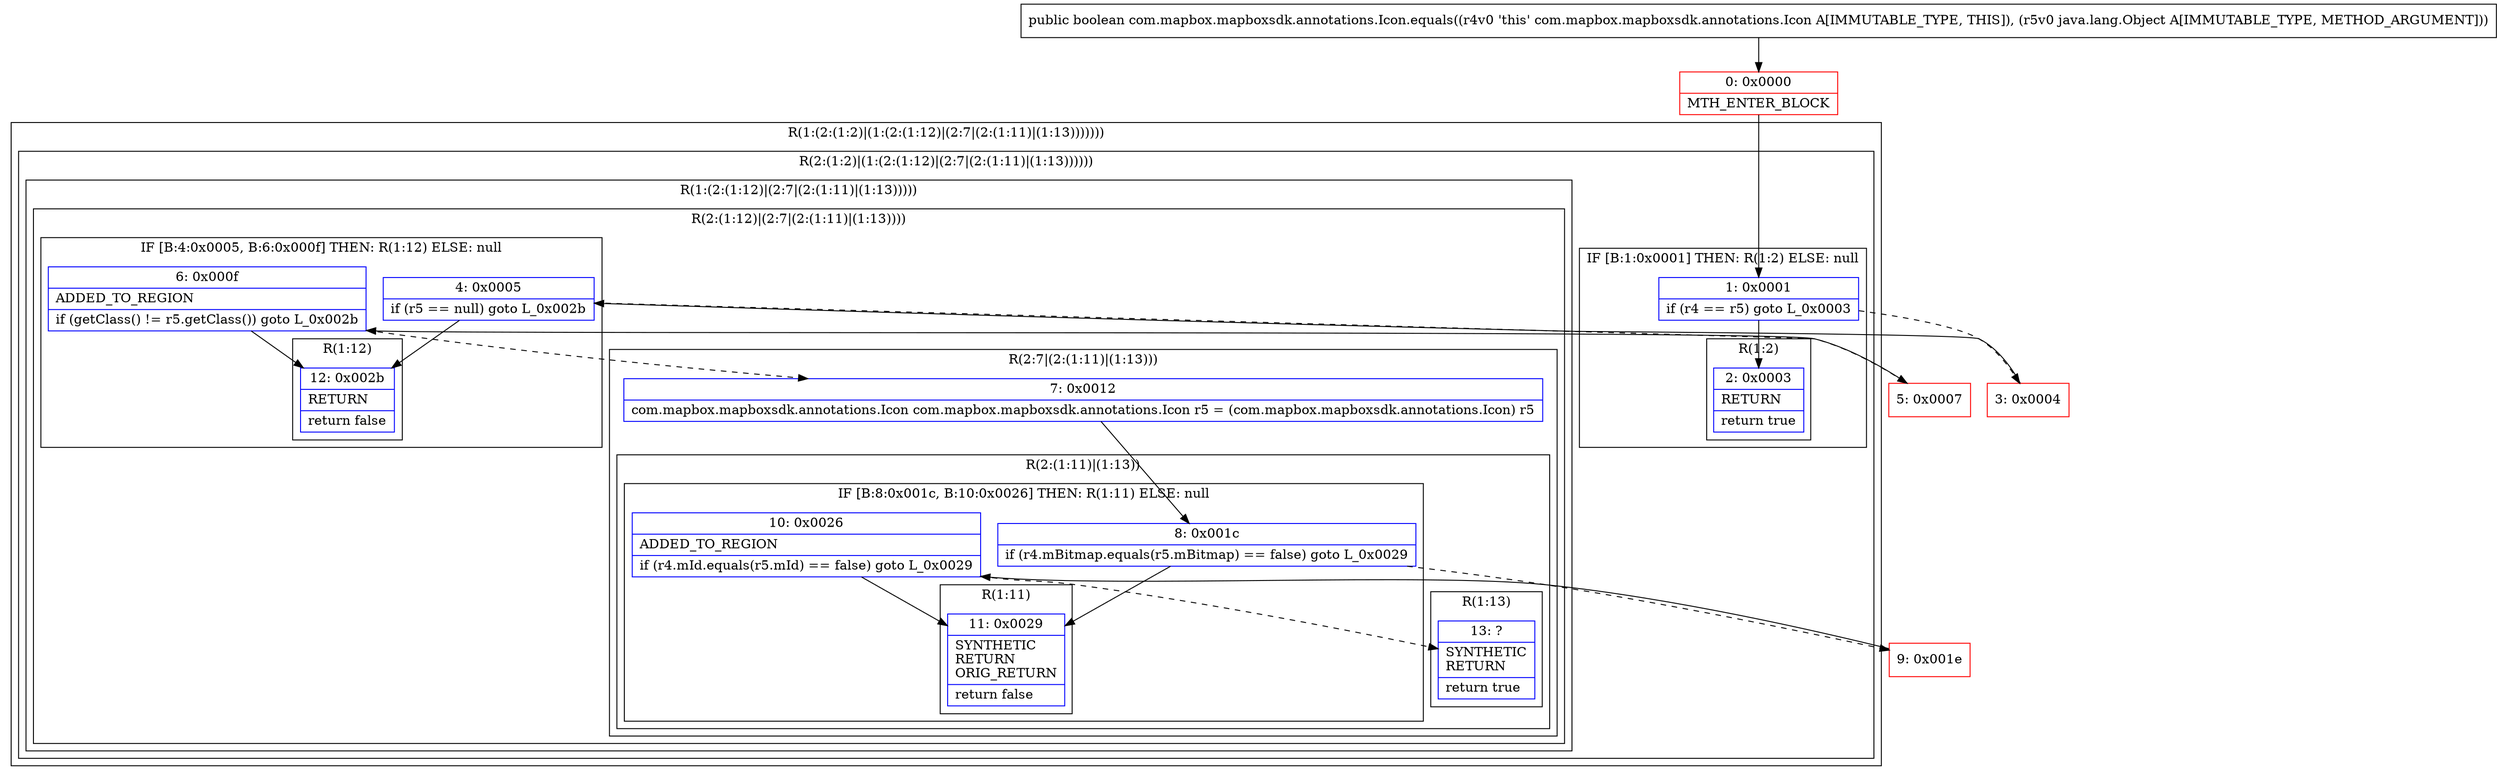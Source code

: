 digraph "CFG forcom.mapbox.mapboxsdk.annotations.Icon.equals(Ljava\/lang\/Object;)Z" {
subgraph cluster_Region_1992569604 {
label = "R(1:(2:(1:2)|(1:(2:(1:12)|(2:7|(2:(1:11)|(1:13)))))))";
node [shape=record,color=blue];
subgraph cluster_Region_1430458028 {
label = "R(2:(1:2)|(1:(2:(1:12)|(2:7|(2:(1:11)|(1:13))))))";
node [shape=record,color=blue];
subgraph cluster_IfRegion_1161226767 {
label = "IF [B:1:0x0001] THEN: R(1:2) ELSE: null";
node [shape=record,color=blue];
Node_1 [shape=record,label="{1\:\ 0x0001|if (r4 == r5) goto L_0x0003\l}"];
subgraph cluster_Region_242346401 {
label = "R(1:2)";
node [shape=record,color=blue];
Node_2 [shape=record,label="{2\:\ 0x0003|RETURN\l|return true\l}"];
}
}
subgraph cluster_Region_1509603192 {
label = "R(1:(2:(1:12)|(2:7|(2:(1:11)|(1:13)))))";
node [shape=record,color=blue];
subgraph cluster_Region_335668357 {
label = "R(2:(1:12)|(2:7|(2:(1:11)|(1:13))))";
node [shape=record,color=blue];
subgraph cluster_IfRegion_1721041560 {
label = "IF [B:4:0x0005, B:6:0x000f] THEN: R(1:12) ELSE: null";
node [shape=record,color=blue];
Node_4 [shape=record,label="{4\:\ 0x0005|if (r5 == null) goto L_0x002b\l}"];
Node_6 [shape=record,label="{6\:\ 0x000f|ADDED_TO_REGION\l|if (getClass() != r5.getClass()) goto L_0x002b\l}"];
subgraph cluster_Region_1739117322 {
label = "R(1:12)";
node [shape=record,color=blue];
Node_12 [shape=record,label="{12\:\ 0x002b|RETURN\l|return false\l}"];
}
}
subgraph cluster_Region_495147569 {
label = "R(2:7|(2:(1:11)|(1:13)))";
node [shape=record,color=blue];
Node_7 [shape=record,label="{7\:\ 0x0012|com.mapbox.mapboxsdk.annotations.Icon com.mapbox.mapboxsdk.annotations.Icon r5 = (com.mapbox.mapboxsdk.annotations.Icon) r5\l}"];
subgraph cluster_Region_1801841136 {
label = "R(2:(1:11)|(1:13))";
node [shape=record,color=blue];
subgraph cluster_IfRegion_1295156495 {
label = "IF [B:8:0x001c, B:10:0x0026] THEN: R(1:11) ELSE: null";
node [shape=record,color=blue];
Node_8 [shape=record,label="{8\:\ 0x001c|if (r4.mBitmap.equals(r5.mBitmap) == false) goto L_0x0029\l}"];
Node_10 [shape=record,label="{10\:\ 0x0026|ADDED_TO_REGION\l|if (r4.mId.equals(r5.mId) == false) goto L_0x0029\l}"];
subgraph cluster_Region_1893408213 {
label = "R(1:11)";
node [shape=record,color=blue];
Node_11 [shape=record,label="{11\:\ 0x0029|SYNTHETIC\lRETURN\lORIG_RETURN\l|return false\l}"];
}
}
subgraph cluster_Region_1049907348 {
label = "R(1:13)";
node [shape=record,color=blue];
Node_13 [shape=record,label="{13\:\ ?|SYNTHETIC\lRETURN\l|return true\l}"];
}
}
}
}
}
}
}
Node_0 [shape=record,color=red,label="{0\:\ 0x0000|MTH_ENTER_BLOCK\l}"];
Node_3 [shape=record,color=red,label="{3\:\ 0x0004}"];
Node_5 [shape=record,color=red,label="{5\:\ 0x0007}"];
Node_9 [shape=record,color=red,label="{9\:\ 0x001e}"];
MethodNode[shape=record,label="{public boolean com.mapbox.mapboxsdk.annotations.Icon.equals((r4v0 'this' com.mapbox.mapboxsdk.annotations.Icon A[IMMUTABLE_TYPE, THIS]), (r5v0 java.lang.Object A[IMMUTABLE_TYPE, METHOD_ARGUMENT])) }"];
MethodNode -> Node_0;
Node_1 -> Node_2;
Node_1 -> Node_3[style=dashed];
Node_4 -> Node_5[style=dashed];
Node_4 -> Node_12;
Node_6 -> Node_7[style=dashed];
Node_6 -> Node_12;
Node_7 -> Node_8;
Node_8 -> Node_9[style=dashed];
Node_8 -> Node_11;
Node_10 -> Node_11;
Node_10 -> Node_13[style=dashed];
Node_0 -> Node_1;
Node_3 -> Node_4;
Node_5 -> Node_6;
Node_9 -> Node_10;
}

